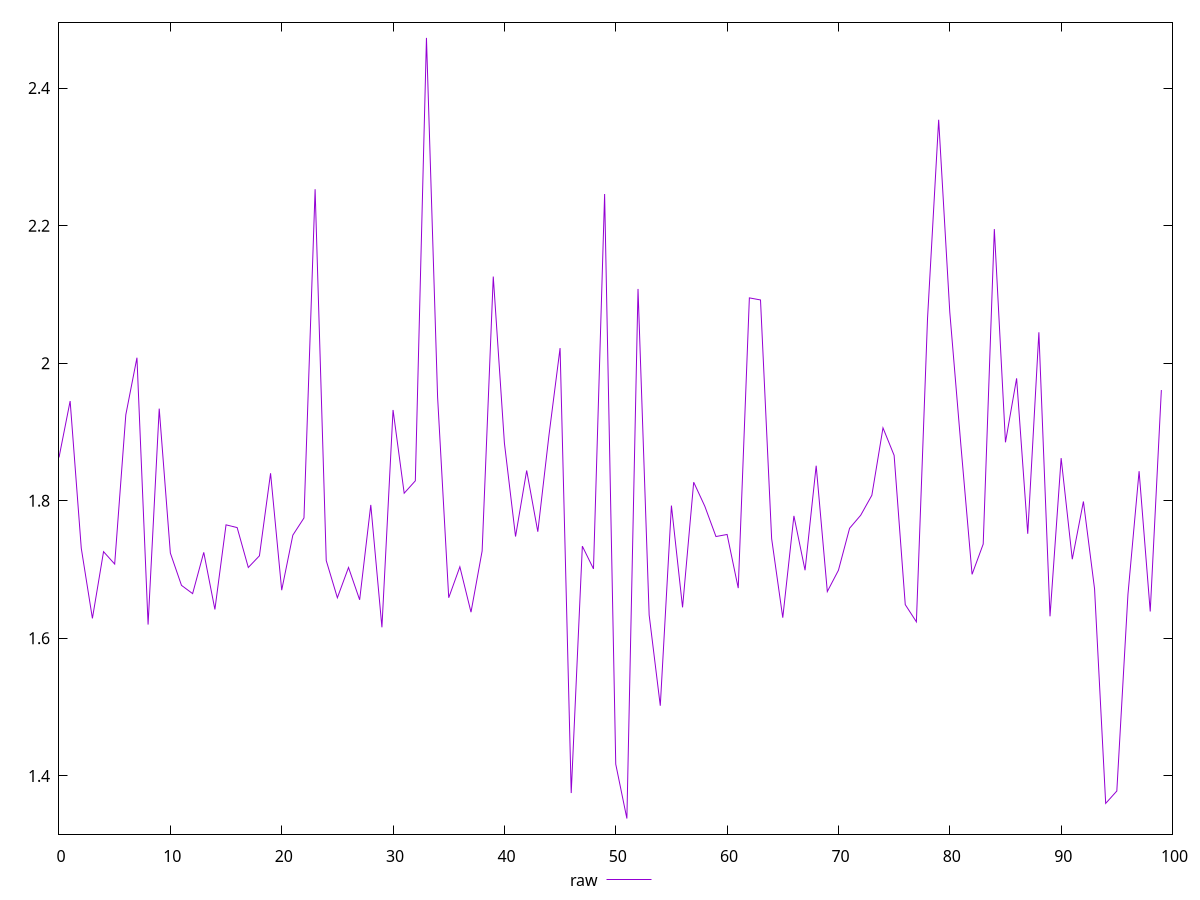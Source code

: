reset
set terminal svg size 640, 490 enhanced background rgb 'white'
set output "report_00007_2020-12-11T15:55:29.892Z/server-response-time/samples/pages+cached+noexternal+nocss/raw/values.svg"

$raw <<EOF
0 1.863
1 1.9450000000000003
2 1.7309999999999999
3 1.629
4 1.726
5 1.7079999999999997
6 1.925
7 2.008
8 1.62
9 1.934
10 1.7240000000000002
11 1.6769999999999998
12 1.665
13 1.7249999999999999
14 1.6420000000000001
15 1.7650000000000001
16 1.7610000000000001
17 1.703
18 1.72
19 1.8399999999999999
20 1.67
21 1.7500000000000002
22 1.775
23 2.253
24 1.713
25 1.659
26 1.7029999999999998
27 1.656
28 1.794
29 1.6159999999999999
30 1.932
31 1.811
32 1.829
33 2.473
34 1.951
35 1.659
36 1.7040000000000002
37 1.6380000000000001
38 1.727
39 2.1260000000000003
40 1.8840000000000001
41 1.7479999999999998
42 1.8439999999999999
43 1.7550000000000001
44 1.895
45 2.022
46 1.375
47 1.734
48 1.7009999999999998
49 2.2459999999999996
50 1.417
51 1.338
52 2.108
53 1.634
54 1.502
55 1.7929999999999997
56 1.645
57 1.8270000000000002
58 1.792
59 1.7480000000000002
60 1.751
61 1.6729999999999998
62 2.0949999999999998
63 2.092
64 1.745
65 1.63
66 1.7779999999999998
67 1.699
68 1.8510000000000002
69 1.6680000000000001
70 1.6989999999999998
71 1.7599999999999998
72 1.779
73 1.808
74 1.9060000000000001
75 1.8659999999999999
76 1.649
77 1.624
78 2.065
79 2.354
80 2.074
81 1.8800000000000001
82 1.693
83 1.7369999999999999
84 2.195
85 1.885
86 1.978
87 1.752
88 2.045
89 1.6319999999999997
90 1.862
91 1.7149999999999999
92 1.799
93 1.672
94 1.36
95 1.378
96 1.6640000000000001
97 1.843
98 1.6390000000000002
99 1.961
EOF

set key outside below
set yrange [1.3153000000000001:2.4957]

plot \
  $raw title "raw" with line, \


reset
